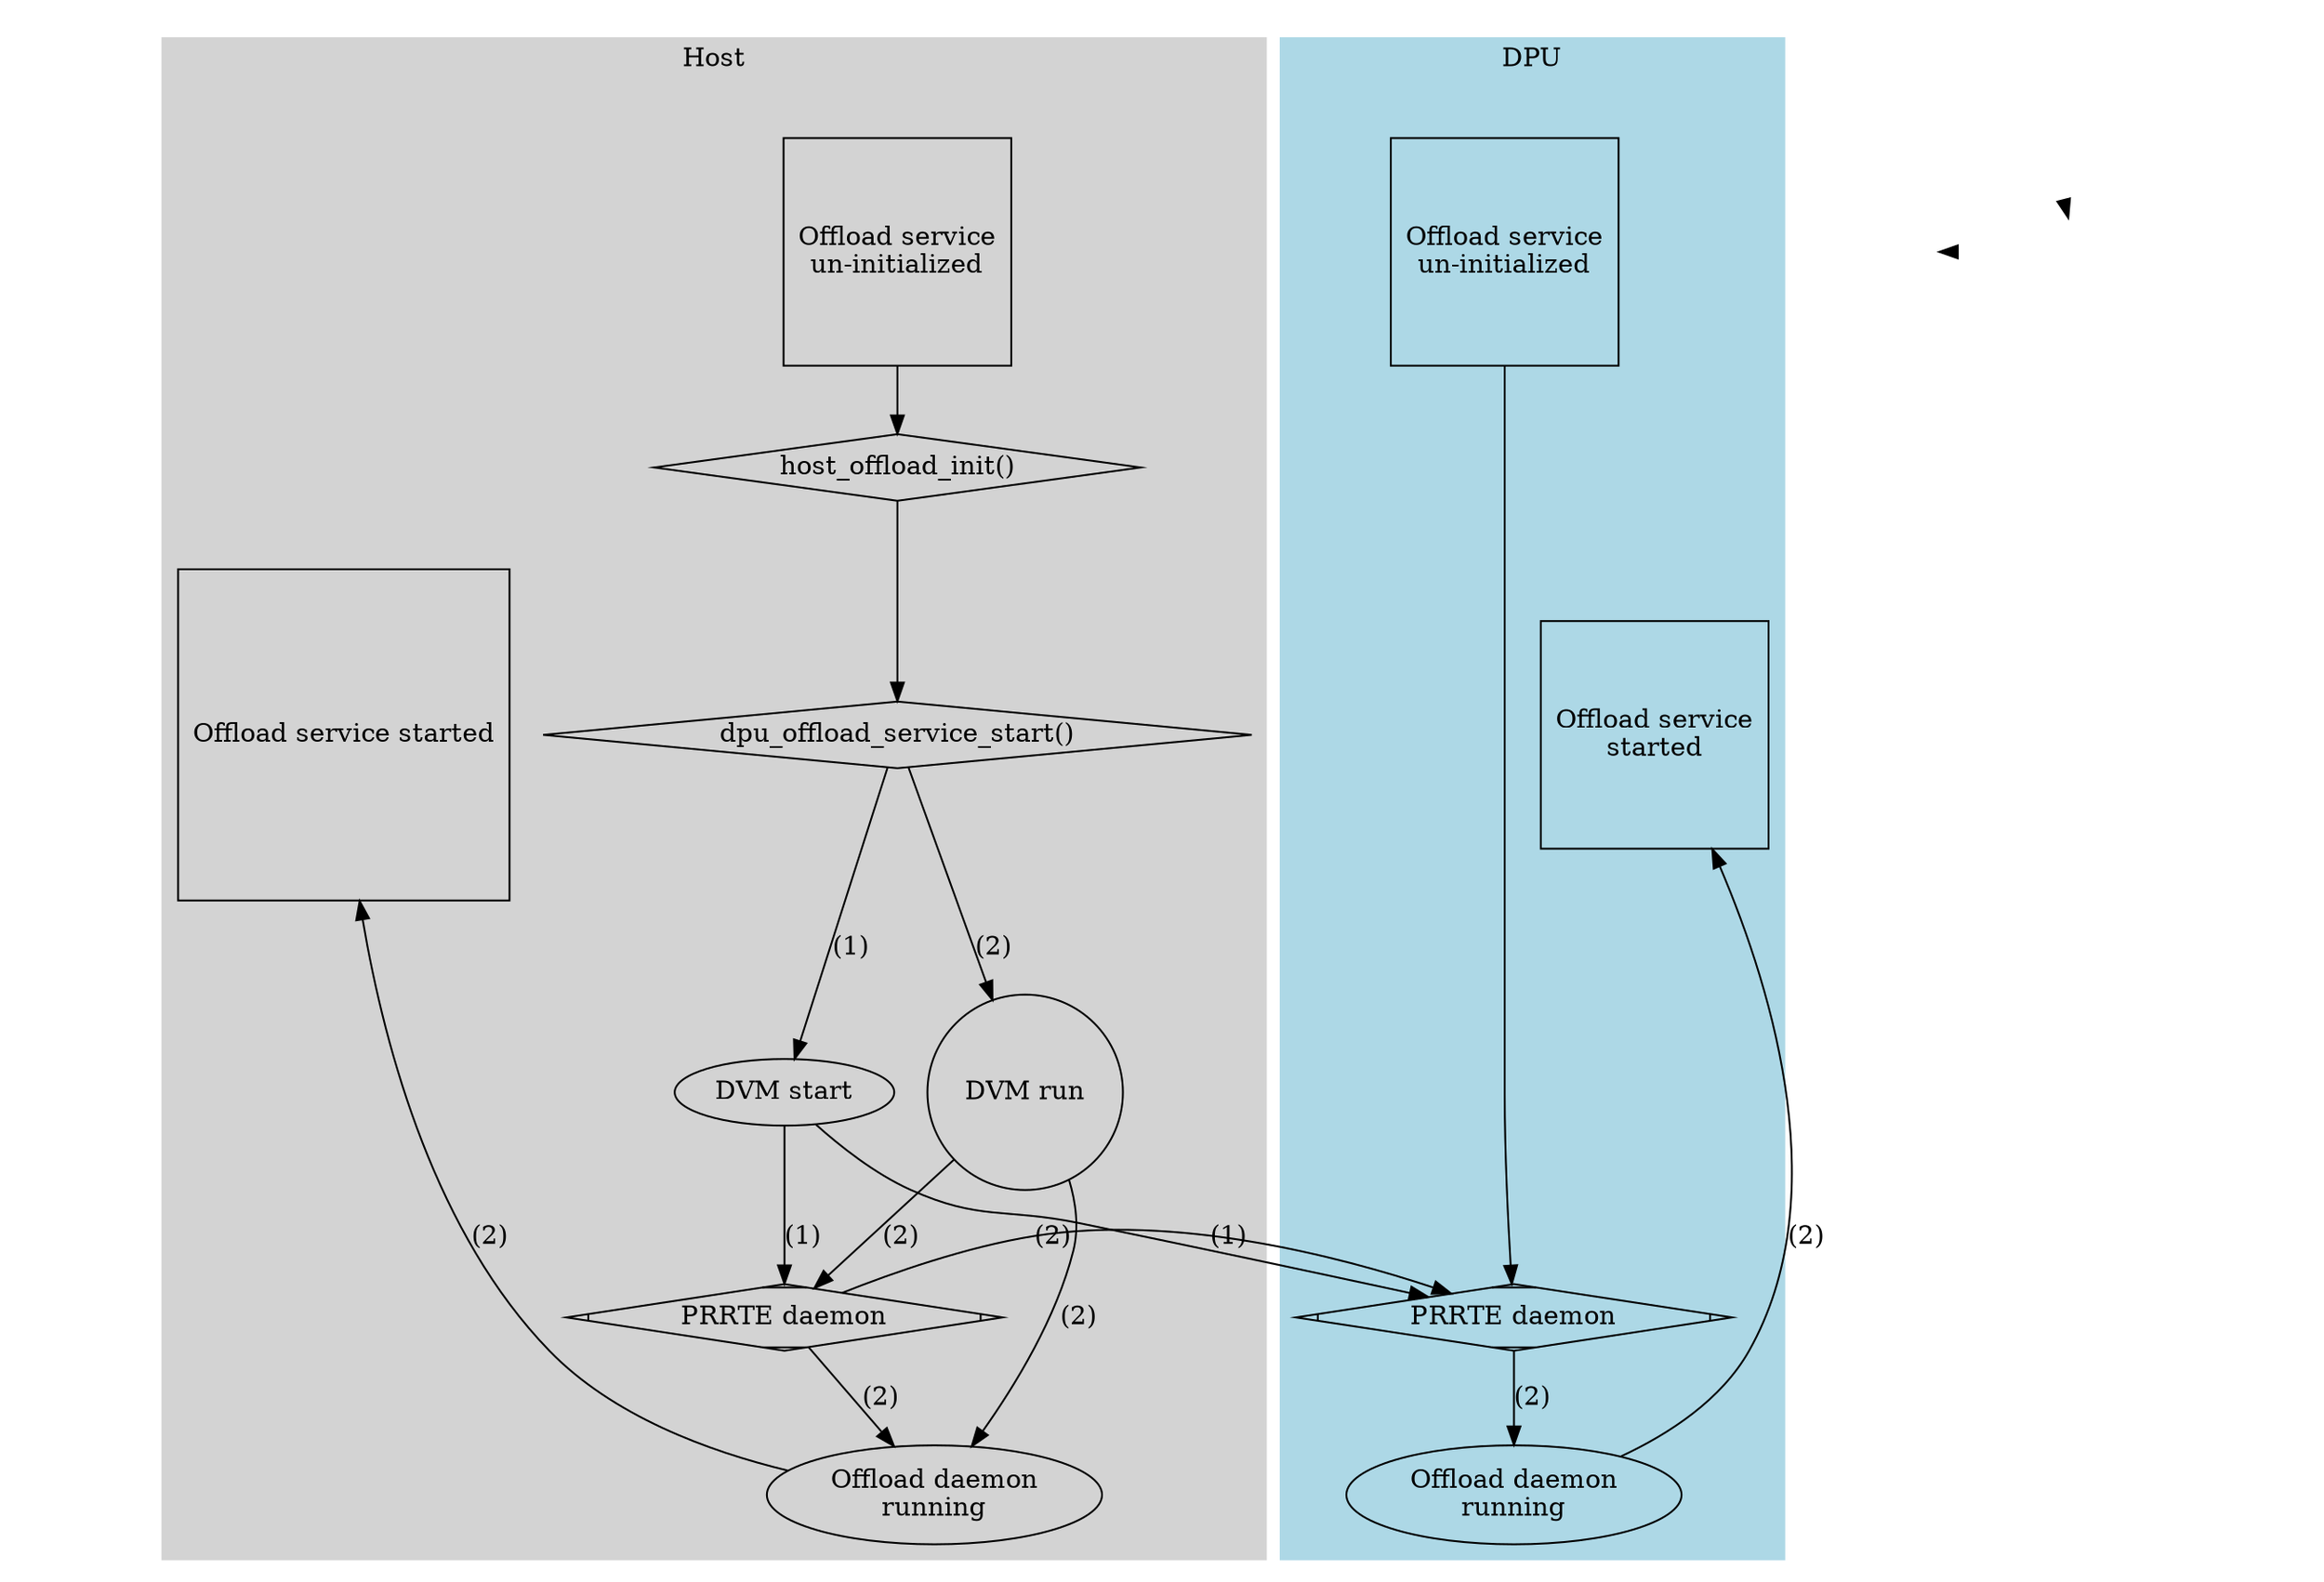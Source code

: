 digraph G {
    splines=true;
    newrank="true";

    rank1 [style=invisible];
    rank2 [style=invisible];
    rank3 [style=invisible];
    rank4 [style=invisible];

    /* Entities */
    host_uninitialized [label="Offload service\nun-initialized", shape="square", pos="0,0"];
    host_initialized [label="Offload service\nInitialized", shape="square"];
    host_service_started [label="Offload service started", shape="square"];
    host_prrte_daemon [label="PRRTE daemon", shape=Mdiamond];
    host_initialized[label="host_offload_init()", shape=diamond];
    host_create_dvm[label="DVM start"];
    host_start_service[label="dpu_offload_service_start()", shape=diamond];
    host_offload_daemon [label="Offload daemon\nrunning"];
    host_prun [label="DVM run", shape="circle"]

    dpu_prrte_daemon [label="PRRTE daemon", shape=Mdiamond];
    dpu_offload_service_started [label="Offload service\nstarted", shape="square"];
    dpu_offload_daemon [label="Offload daemon\nrunning"];
    dpu_uninitialized [label="Offload service\nun-initialized", shape="square", pos="0.0"];
    
    /* Relationships */
    subgraph cluster_0 {
        style = filled;
        color=lightgrey;
        label = "Host";

        host_uninitialized -> host_initialized;
        host_initialized -> host_start_service;
        host_start_service -> host_create_dvm [label="(1)"];
        host_create_dvm -> host_prrte_daemon [label="(1)"];
        host_start_service -> host_prun[label="(2)"];
        host_prun -> host_prrte_daemon[label="(2)"];
        host_prun -> host_offload_daemon[label="(2)"];
        host_prrte_daemon -> host_offload_daemon[label="(2)"];
        host_offload_daemon->host_service_started[label="(2)",constraint=false];
    }

    subgraph cluster_1 {
        style = filled;
        label = "DPU";
        color=lightblue;

        dpu_uninitialized -> dpu_prrte_daemon;
        dpu_prrte_daemon -> dpu_offload_daemon [label="(2)"];
        dpu_offload_daemon -> dpu_offload_service_started[label="(2)",constraint=false];
    }

    //host_prun -> dpu_initialized;
    edge[constraint=false];
    host_create_dvm -> dpu_prrte_daemon [label="(1)"];
    host_prrte_daemon -> dpu_prrte_daemon [label="(2)"];

    // Some tricks to control placement
    {rank=same; host_start_service; dpu_offload_service_started};
    rank1 -> host_start_service -> dpu_offload_service_started [style=invis];
    {rank=same; host_uninitialized; dpu_uninitialized};
    rank2 -> host_uninitialized -> dpu_uninitialized [style=invis];
    {rank=same; host_prrte_daemon; dpu_prrte_daemon};
    {rank=same; host_service_started; dpu_offload_service_started};
    rank3 -> host_service_started -> dpu_offload_service_started [style=invis];
    rank1 -> rank2 -> rank3 [style=invisible];
}